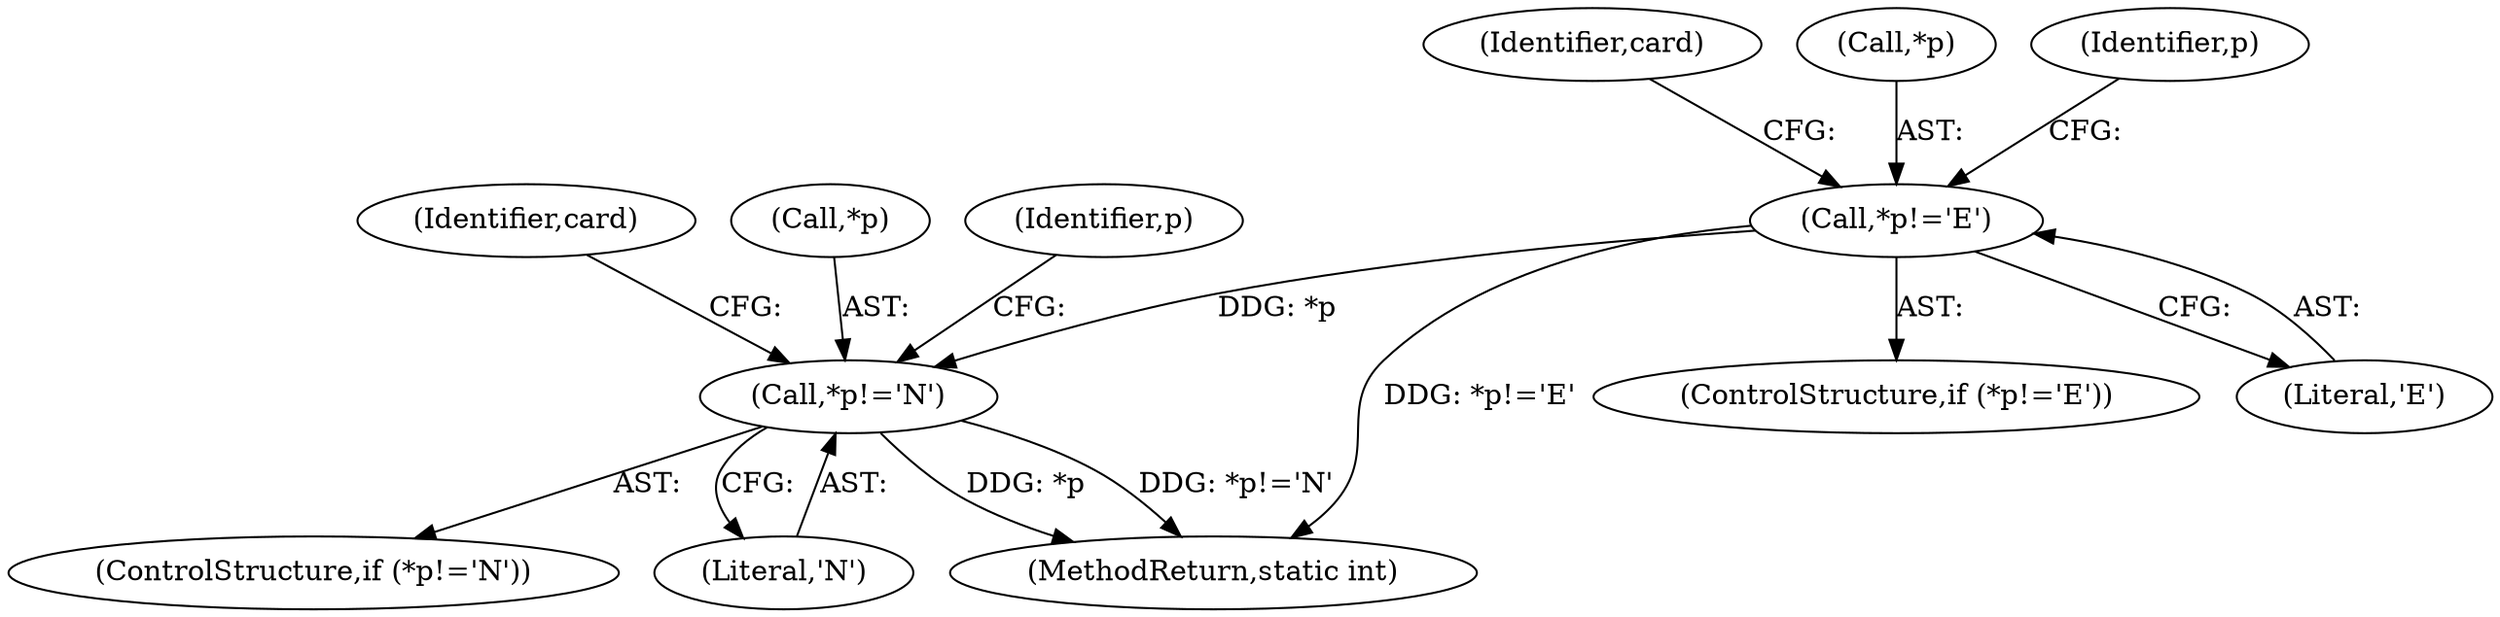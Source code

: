 digraph "0_OpenSC_8fe377e93b4b56060e5bbfb6f3142ceaeca744fa_5@pointer" {
"1000374" [label="(Call,*p!='E')"];
"1000392" [label="(Call,*p!='N')"];
"1000392" [label="(Call,*p!='N')"];
"1000377" [label="(Literal,'E')"];
"1000456" [label="(MethodReturn,static int)"];
"1000380" [label="(Identifier,card)"];
"1000398" [label="(Identifier,card)"];
"1000374" [label="(Call,*p!='E')"];
"1000391" [label="(ControlStructure,if (*p!='N'))"];
"1000393" [label="(Call,*p)"];
"1000373" [label="(ControlStructure,if (*p!='E'))"];
"1000403" [label="(Identifier,p)"];
"1000395" [label="(Literal,'N')"];
"1000375" [label="(Call,*p)"];
"1000385" [label="(Identifier,p)"];
"1000374" -> "1000373"  [label="AST: "];
"1000374" -> "1000377"  [label="CFG: "];
"1000375" -> "1000374"  [label="AST: "];
"1000377" -> "1000374"  [label="AST: "];
"1000380" -> "1000374"  [label="CFG: "];
"1000385" -> "1000374"  [label="CFG: "];
"1000374" -> "1000456"  [label="DDG: *p!='E'"];
"1000374" -> "1000392"  [label="DDG: *p"];
"1000392" -> "1000391"  [label="AST: "];
"1000392" -> "1000395"  [label="CFG: "];
"1000393" -> "1000392"  [label="AST: "];
"1000395" -> "1000392"  [label="AST: "];
"1000398" -> "1000392"  [label="CFG: "];
"1000403" -> "1000392"  [label="CFG: "];
"1000392" -> "1000456"  [label="DDG: *p!='N'"];
"1000392" -> "1000456"  [label="DDG: *p"];
}
